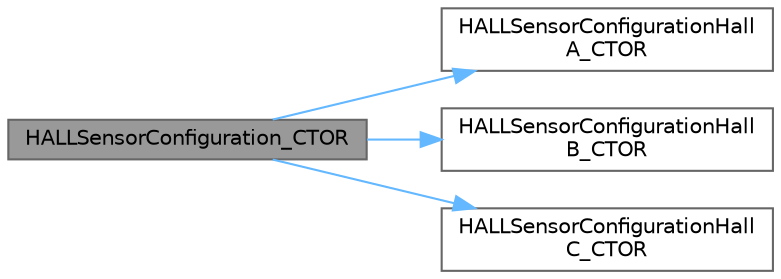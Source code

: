digraph "HALLSensorConfiguration_CTOR"
{
 // LATEX_PDF_SIZE
  bgcolor="transparent";
  edge [fontname=Helvetica,fontsize=10,labelfontname=Helvetica,labelfontsize=10];
  node [fontname=Helvetica,fontsize=10,shape=box,height=0.2,width=0.4];
  rankdir="LR";
  Node1 [id="Node000001",label="HALLSensorConfiguration_CTOR",height=0.2,width=0.4,color="gray40", fillcolor="grey60", style="filled", fontcolor="black",tooltip="Initializes the Hall Sensor Configuration."];
  Node1 -> Node2 [id="edge1_Node000001_Node000002",color="steelblue1",style="solid",tooltip=" "];
  Node2 [id="Node000002",label="HALLSensorConfigurationHall\lA_CTOR",height=0.2,width=0.4,color="grey40", fillcolor="white", style="filled",URL="$_h_a_l_l_sensor_configuration_8c.html#a9c2879e89852948eecc9f7d9a03448a9",tooltip="Initializes the Hall A sensor configuration."];
  Node1 -> Node3 [id="edge2_Node000001_Node000003",color="steelblue1",style="solid",tooltip=" "];
  Node3 [id="Node000003",label="HALLSensorConfigurationHall\lB_CTOR",height=0.2,width=0.4,color="grey40", fillcolor="white", style="filled",URL="$_h_a_l_l_sensor_configuration_8c.html#a11bff8b48a852e070a8ab3d49fce0ce9",tooltip="Initializes the Hall B sensor configuration."];
  Node1 -> Node4 [id="edge3_Node000001_Node000004",color="steelblue1",style="solid",tooltip=" "];
  Node4 [id="Node000004",label="HALLSensorConfigurationHall\lC_CTOR",height=0.2,width=0.4,color="grey40", fillcolor="white", style="filled",URL="$_h_a_l_l_sensor_configuration_8c.html#a18391f5cb3393a624d48c56094169c1e",tooltip="Initializes the Hall C sensor configuration."];
}
